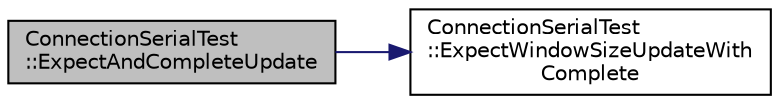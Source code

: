 digraph "ConnectionSerialTest::ExpectAndCompleteUpdate"
{
 // INTERACTIVE_SVG=YES
  edge [fontname="Helvetica",fontsize="10",labelfontname="Helvetica",labelfontsize="10"];
  node [fontname="Helvetica",fontsize="10",shape=record];
  rankdir="LR";
  Node16 [label="ConnectionSerialTest\l::ExpectAndCompleteUpdate",height=0.2,width=0.4,color="black", fillcolor="grey75", style="filled", fontcolor="black"];
  Node16 -> Node17 [color="midnightblue",fontsize="10",style="solid",fontname="Helvetica"];
  Node17 [label="ConnectionSerialTest\l::ExpectWindowSizeUpdateWith\lComplete",height=0.2,width=0.4,color="black", fillcolor="white", style="filled",URL="$d9/d48/class_connection_serial_test.html#afac77ea5d531d500edbdd676cd400dba"];
}
